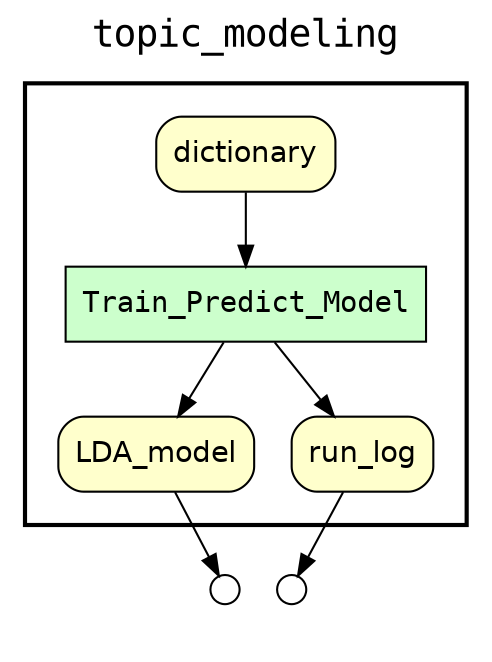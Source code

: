 
digraph yw_data_view {
rankdir=TB
fontname=Courier; fontsize=18; labelloc=t
label="topic_modeling"
subgraph cluster_workflow { label=""; color=black; penwidth=2
subgraph cluster_workflow_inner { label=""; color=white
node[shape=box style="filled" fillcolor="#CCFFCC" peripheries=1 fontname=Courier]
Train_Predict_Model
node[shape=box style="filled" fillcolor="#CCFFCC" peripheries=1 fontname=Courier]
Train_Predict_Model
node[shape=box style="rounded,filled" fillcolor="#FFFFCC" peripheries=1 fontname=Helvetica]
dictionary
LDA_model
run_log
node[shape=box style="rounded,filled" fillcolor="#FFFFFF" peripheries=1 fontname=Helvetica]
}}
subgraph cluster_inflows { label=""; color=white; penwidth=2
subgraph cluster_inflows_inner { label=""; color=white
node[shape=circle fillcolor="#FFFFFF" peripheries=1 width=0.2]
}}
subgraph cluster_outflows { label=""; color=white; penwidth=2
subgraph cluster_outflows_inner { label=""; color=white
node[shape=circle fillcolor="#FFFFFF" peripheries=1 width=0.2]
run_log_outflow [label=""]
LDA_model_outflow [label=""]
}}
Train_Predict_Model -> run_log
Train_Predict_Model -> LDA_model
dictionary -> Train_Predict_Model
run_log -> run_log_outflow
LDA_model -> LDA_model_outflow
}

